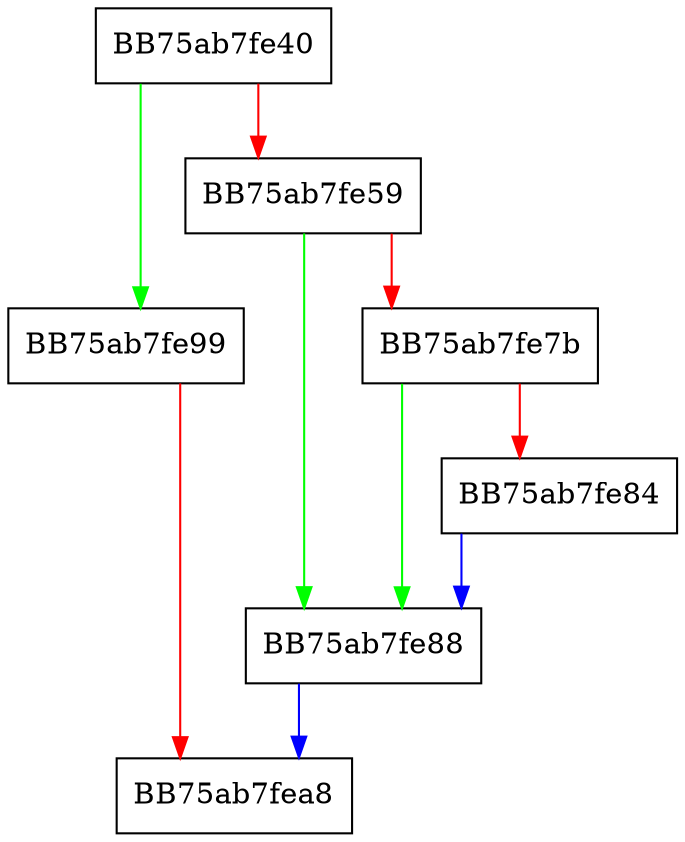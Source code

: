 digraph GetStringRepresentation {
  node [shape="box"];
  graph [splines=ortho];
  BB75ab7fe40 -> BB75ab7fe99 [color="green"];
  BB75ab7fe40 -> BB75ab7fe59 [color="red"];
  BB75ab7fe59 -> BB75ab7fe88 [color="green"];
  BB75ab7fe59 -> BB75ab7fe7b [color="red"];
  BB75ab7fe7b -> BB75ab7fe88 [color="green"];
  BB75ab7fe7b -> BB75ab7fe84 [color="red"];
  BB75ab7fe84 -> BB75ab7fe88 [color="blue"];
  BB75ab7fe88 -> BB75ab7fea8 [color="blue"];
  BB75ab7fe99 -> BB75ab7fea8 [color="red"];
}